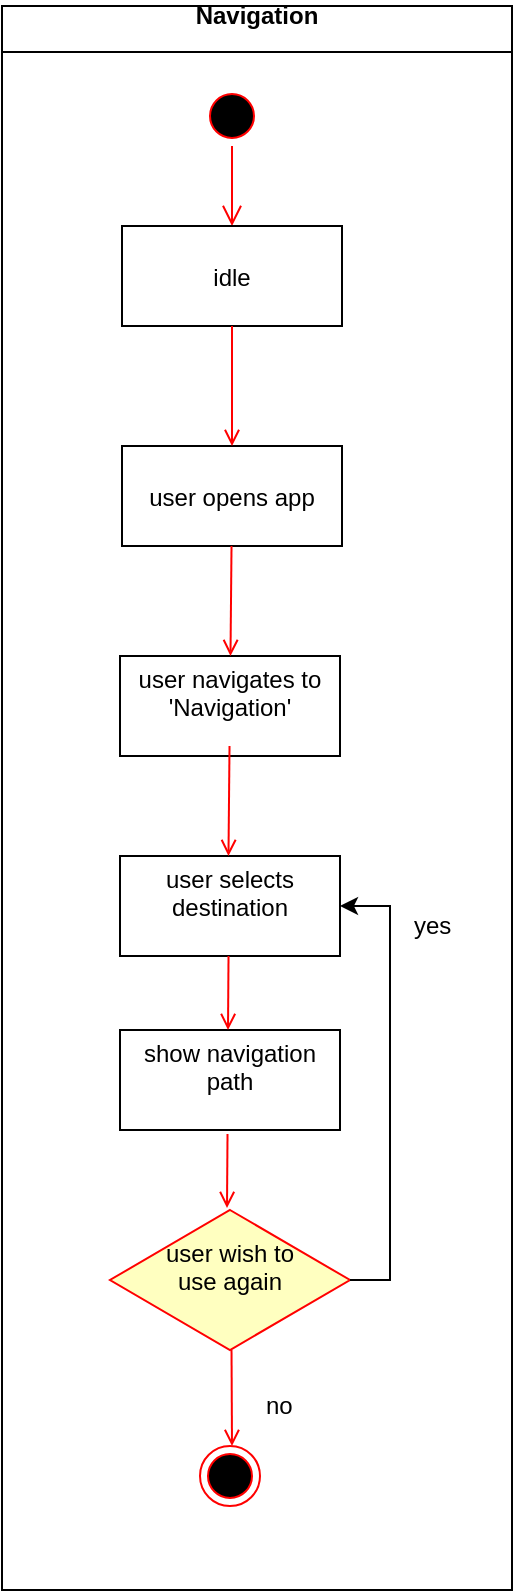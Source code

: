 <mxfile version="10.5.5" type="google"><diagram name="Page-1" id="e7e014a7-5840-1c2e-5031-d8a46d1fe8dd"><mxGraphModel dx="929" dy="515" grid="1" gridSize="10" guides="1" tooltips="1" connect="1" arrows="1" fold="1" page="1" pageScale="1" pageWidth="1169" pageHeight="826" background="#ffffff" math="0" shadow="0"><root><mxCell id="0"/><mxCell id="1" parent="0"/><mxCell id="2" value="Navigation&#10;" style="swimlane;whiteSpace=wrap" parent="1" vertex="1"><mxGeometry x="170" y="140" width="255" height="792" as="geometry"/></mxCell><mxCell id="5" value="" style="ellipse;shape=startState;fillColor=#000000;strokeColor=#ff0000;" parent="2" vertex="1"><mxGeometry x="100" y="40" width="30" height="30" as="geometry"/></mxCell><mxCell id="6" value="" style="edgeStyle=elbowEdgeStyle;elbow=horizontal;verticalAlign=bottom;endArrow=open;endSize=8;strokeColor=#FF0000;endFill=1;rounded=0" parent="2" source="5" target="7" edge="1"><mxGeometry x="100" y="40" as="geometry"><mxPoint x="115" y="110" as="targetPoint"/></mxGeometry></mxCell><mxCell id="7" value="idle" style="" parent="2" vertex="1"><mxGeometry x="60" y="110" width="110" height="50" as="geometry"/></mxCell><mxCell id="8" value="user opens app" style="" parent="2" vertex="1"><mxGeometry x="60" y="220" width="110" height="50" as="geometry"/></mxCell><mxCell id="9" value="" style="endArrow=open;strokeColor=#FF0000;endFill=1;rounded=0" parent="2" source="7" target="8" edge="1"><mxGeometry relative="1" as="geometry"/></mxCell><mxCell id="10" value="user navigates to&#10;'Navigation'&#10;" style="" parent="2" vertex="1"><mxGeometry x="59" y="325" width="110" height="50" as="geometry"/></mxCell><mxCell id="11" value="" style="endArrow=open;strokeColor=#FF0000;endFill=1;rounded=0" parent="2" source="8" target="10" edge="1"><mxGeometry relative="1" as="geometry"/></mxCell><mxCell id="38" value="" style="ellipse;shape=endState;fillColor=#000000;strokeColor=#ff0000" parent="2" vertex="1"><mxGeometry x="99" y="720" width="30" height="30" as="geometry"/></mxCell><mxCell id="aZr5h_8LPq-EikwJG_Re-43" value="user selects &#10;destination&#10;" style="" parent="2" vertex="1"><mxGeometry x="59" y="425" width="110" height="50" as="geometry"/></mxCell><mxCell id="aZr5h_8LPq-EikwJG_Re-44" value="" style="endArrow=open;strokeColor=#FF0000;endFill=1;rounded=0" parent="2" edge="1"><mxGeometry relative="1" as="geometry"><mxPoint x="113.762" y="370" as="sourcePoint"/><mxPoint x="113.238" y="425" as="targetPoint"/></mxGeometry></mxCell><mxCell id="aZr5h_8LPq-EikwJG_Re-47" value="show navigation&#10;path&#10;" style="" parent="2" vertex="1"><mxGeometry x="59" y="512" width="110" height="50" as="geometry"/></mxCell><mxCell id="aZr5h_8LPq-EikwJG_Re-48" value="" style="endArrow=open;strokeColor=#FF0000;endFill=1;rounded=0" parent="2" edge="1"><mxGeometry relative="1" as="geometry"><mxPoint x="113.262" y="475" as="sourcePoint"/><mxPoint x="113" y="512" as="targetPoint"/></mxGeometry></mxCell><mxCell id="aZr5h_8LPq-EikwJG_Re-49" value="no" style="text;html=1;resizable=0;points=[];autosize=1;align=left;verticalAlign=top;spacingTop=-4;" parent="2" vertex="1"><mxGeometry x="130" y="690" width="30" height="20" as="geometry"/></mxCell><mxCell id="aZr5h_8LPq-EikwJG_Re-50" value="" style="endArrow=open;strokeColor=#FF0000;endFill=1;rounded=0" parent="2" edge="1"><mxGeometry relative="1" as="geometry"><mxPoint x="112.762" y="564" as="sourcePoint"/><mxPoint x="112.5" y="601" as="targetPoint"/></mxGeometry></mxCell><mxCell id="21" value="user wish to&#10;use again&#10;" style="rhombus;fillColor=#ffffc0;strokeColor=#ff0000;" parent="2" vertex="1"><mxGeometry x="54" y="602" width="120" height="70" as="geometry"/></mxCell><mxCell id="aZr5h_8LPq-EikwJG_Re-53" style="edgeStyle=orthogonalEdgeStyle;rounded=0;orthogonalLoop=1;jettySize=auto;html=1;exitX=1;exitY=0.5;exitDx=0;exitDy=0;entryX=1;entryY=0.5;entryDx=0;entryDy=0;" parent="2" source="21" target="aZr5h_8LPq-EikwJG_Re-43" edge="1"><mxGeometry relative="1" as="geometry"/></mxCell><mxCell id="Fx_ao6AkOjvozYBKzC1r-41" value="" style="endArrow=open;strokeColor=#FF0000;endFill=1;rounded=0" edge="1" parent="2"><mxGeometry relative="1" as="geometry"><mxPoint x="114.762" y="672" as="sourcePoint"/><mxPoint x="115" y="720" as="targetPoint"/></mxGeometry></mxCell><mxCell id="aZr5h_8LPq-EikwJG_Re-54" value="yes" style="text;html=1;resizable=0;points=[];autosize=1;align=left;verticalAlign=top;spacingTop=-4;" parent="1" vertex="1"><mxGeometry x="374" y="590" width="30" height="20" as="geometry"/></mxCell></root></mxGraphModel></diagram></mxfile>